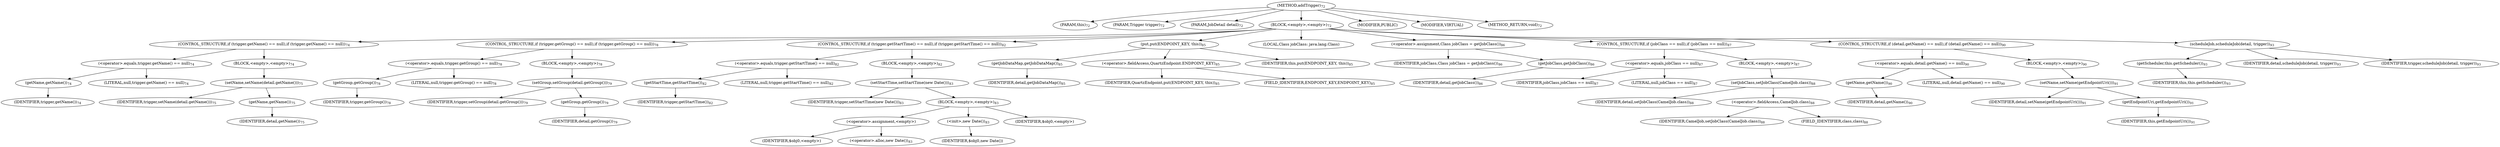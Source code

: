 digraph "addTrigger" {  
"152" [label = <(METHOD,addTrigger)<SUB>72</SUB>> ]
"9" [label = <(PARAM,this)<SUB>72</SUB>> ]
"153" [label = <(PARAM,Trigger trigger)<SUB>72</SUB>> ]
"154" [label = <(PARAM,JobDetail detail)<SUB>72</SUB>> ]
"155" [label = <(BLOCK,&lt;empty&gt;,&lt;empty&gt;)<SUB>72</SUB>> ]
"156" [label = <(CONTROL_STRUCTURE,if (trigger.getName() == null),if (trigger.getName() == null))<SUB>74</SUB>> ]
"157" [label = <(&lt;operator&gt;.equals,trigger.getName() == null)<SUB>74</SUB>> ]
"158" [label = <(getName,getName())<SUB>74</SUB>> ]
"159" [label = <(IDENTIFIER,trigger,getName())<SUB>74</SUB>> ]
"160" [label = <(LITERAL,null,trigger.getName() == null)<SUB>74</SUB>> ]
"161" [label = <(BLOCK,&lt;empty&gt;,&lt;empty&gt;)<SUB>74</SUB>> ]
"162" [label = <(setName,setName(detail.getName()))<SUB>75</SUB>> ]
"163" [label = <(IDENTIFIER,trigger,setName(detail.getName()))<SUB>75</SUB>> ]
"164" [label = <(getName,getName())<SUB>75</SUB>> ]
"165" [label = <(IDENTIFIER,detail,getName())<SUB>75</SUB>> ]
"166" [label = <(CONTROL_STRUCTURE,if (trigger.getGroup() == null),if (trigger.getGroup() == null))<SUB>78</SUB>> ]
"167" [label = <(&lt;operator&gt;.equals,trigger.getGroup() == null)<SUB>78</SUB>> ]
"168" [label = <(getGroup,getGroup())<SUB>78</SUB>> ]
"169" [label = <(IDENTIFIER,trigger,getGroup())<SUB>78</SUB>> ]
"170" [label = <(LITERAL,null,trigger.getGroup() == null)<SUB>78</SUB>> ]
"171" [label = <(BLOCK,&lt;empty&gt;,&lt;empty&gt;)<SUB>78</SUB>> ]
"172" [label = <(setGroup,setGroup(detail.getGroup()))<SUB>79</SUB>> ]
"173" [label = <(IDENTIFIER,trigger,setGroup(detail.getGroup()))<SUB>79</SUB>> ]
"174" [label = <(getGroup,getGroup())<SUB>79</SUB>> ]
"175" [label = <(IDENTIFIER,detail,getGroup())<SUB>79</SUB>> ]
"176" [label = <(CONTROL_STRUCTURE,if (trigger.getStartTime() == null),if (trigger.getStartTime() == null))<SUB>82</SUB>> ]
"177" [label = <(&lt;operator&gt;.equals,trigger.getStartTime() == null)<SUB>82</SUB>> ]
"178" [label = <(getStartTime,getStartTime())<SUB>82</SUB>> ]
"179" [label = <(IDENTIFIER,trigger,getStartTime())<SUB>82</SUB>> ]
"180" [label = <(LITERAL,null,trigger.getStartTime() == null)<SUB>82</SUB>> ]
"181" [label = <(BLOCK,&lt;empty&gt;,&lt;empty&gt;)<SUB>82</SUB>> ]
"182" [label = <(setStartTime,setStartTime(new Date()))<SUB>83</SUB>> ]
"183" [label = <(IDENTIFIER,trigger,setStartTime(new Date()))<SUB>83</SUB>> ]
"184" [label = <(BLOCK,&lt;empty&gt;,&lt;empty&gt;)<SUB>83</SUB>> ]
"185" [label = <(&lt;operator&gt;.assignment,&lt;empty&gt;)> ]
"186" [label = <(IDENTIFIER,$obj0,&lt;empty&gt;)> ]
"187" [label = <(&lt;operator&gt;.alloc,new Date())<SUB>83</SUB>> ]
"188" [label = <(&lt;init&gt;,new Date())<SUB>83</SUB>> ]
"189" [label = <(IDENTIFIER,$obj0,new Date())> ]
"190" [label = <(IDENTIFIER,$obj0,&lt;empty&gt;)> ]
"191" [label = <(put,put(ENDPOINT_KEY, this))<SUB>85</SUB>> ]
"192" [label = <(getJobDataMap,getJobDataMap())<SUB>85</SUB>> ]
"193" [label = <(IDENTIFIER,detail,getJobDataMap())<SUB>85</SUB>> ]
"194" [label = <(&lt;operator&gt;.fieldAccess,QuartzEndpoint.ENDPOINT_KEY)<SUB>85</SUB>> ]
"195" [label = <(IDENTIFIER,QuartzEndpoint,put(ENDPOINT_KEY, this))<SUB>85</SUB>> ]
"196" [label = <(FIELD_IDENTIFIER,ENDPOINT_KEY,ENDPOINT_KEY)<SUB>85</SUB>> ]
"8" [label = <(IDENTIFIER,this,put(ENDPOINT_KEY, this))<SUB>85</SUB>> ]
"197" [label = <(LOCAL,Class jobClass: java.lang.Class)> ]
"198" [label = <(&lt;operator&gt;.assignment,Class jobClass = getJobClass())<SUB>86</SUB>> ]
"199" [label = <(IDENTIFIER,jobClass,Class jobClass = getJobClass())<SUB>86</SUB>> ]
"200" [label = <(getJobClass,getJobClass())<SUB>86</SUB>> ]
"201" [label = <(IDENTIFIER,detail,getJobClass())<SUB>86</SUB>> ]
"202" [label = <(CONTROL_STRUCTURE,if (jobClass == null),if (jobClass == null))<SUB>87</SUB>> ]
"203" [label = <(&lt;operator&gt;.equals,jobClass == null)<SUB>87</SUB>> ]
"204" [label = <(IDENTIFIER,jobClass,jobClass == null)<SUB>87</SUB>> ]
"205" [label = <(LITERAL,null,jobClass == null)<SUB>87</SUB>> ]
"206" [label = <(BLOCK,&lt;empty&gt;,&lt;empty&gt;)<SUB>87</SUB>> ]
"207" [label = <(setJobClass,setJobClass(CamelJob.class))<SUB>88</SUB>> ]
"208" [label = <(IDENTIFIER,detail,setJobClass(CamelJob.class))<SUB>88</SUB>> ]
"209" [label = <(&lt;operator&gt;.fieldAccess,CamelJob.class)<SUB>88</SUB>> ]
"210" [label = <(IDENTIFIER,CamelJob,setJobClass(CamelJob.class))<SUB>88</SUB>> ]
"211" [label = <(FIELD_IDENTIFIER,class,class)<SUB>88</SUB>> ]
"212" [label = <(CONTROL_STRUCTURE,if (detail.getName() == null),if (detail.getName() == null))<SUB>90</SUB>> ]
"213" [label = <(&lt;operator&gt;.equals,detail.getName() == null)<SUB>90</SUB>> ]
"214" [label = <(getName,getName())<SUB>90</SUB>> ]
"215" [label = <(IDENTIFIER,detail,getName())<SUB>90</SUB>> ]
"216" [label = <(LITERAL,null,detail.getName() == null)<SUB>90</SUB>> ]
"217" [label = <(BLOCK,&lt;empty&gt;,&lt;empty&gt;)<SUB>90</SUB>> ]
"218" [label = <(setName,setName(getEndpointUri()))<SUB>91</SUB>> ]
"219" [label = <(IDENTIFIER,detail,setName(getEndpointUri()))<SUB>91</SUB>> ]
"220" [label = <(getEndpointUri,getEndpointUri())<SUB>91</SUB>> ]
"10" [label = <(IDENTIFIER,this,getEndpointUri())<SUB>91</SUB>> ]
"221" [label = <(scheduleJob,scheduleJob(detail, trigger))<SUB>93</SUB>> ]
"222" [label = <(getScheduler,this.getScheduler())<SUB>93</SUB>> ]
"11" [label = <(IDENTIFIER,this,this.getScheduler())<SUB>93</SUB>> ]
"223" [label = <(IDENTIFIER,detail,scheduleJob(detail, trigger))<SUB>93</SUB>> ]
"224" [label = <(IDENTIFIER,trigger,scheduleJob(detail, trigger))<SUB>93</SUB>> ]
"225" [label = <(MODIFIER,PUBLIC)> ]
"226" [label = <(MODIFIER,VIRTUAL)> ]
"227" [label = <(METHOD_RETURN,void)<SUB>72</SUB>> ]
  "152" -> "9" 
  "152" -> "153" 
  "152" -> "154" 
  "152" -> "155" 
  "152" -> "225" 
  "152" -> "226" 
  "152" -> "227" 
  "155" -> "156" 
  "155" -> "166" 
  "155" -> "176" 
  "155" -> "191" 
  "155" -> "197" 
  "155" -> "198" 
  "155" -> "202" 
  "155" -> "212" 
  "155" -> "221" 
  "156" -> "157" 
  "156" -> "161" 
  "157" -> "158" 
  "157" -> "160" 
  "158" -> "159" 
  "161" -> "162" 
  "162" -> "163" 
  "162" -> "164" 
  "164" -> "165" 
  "166" -> "167" 
  "166" -> "171" 
  "167" -> "168" 
  "167" -> "170" 
  "168" -> "169" 
  "171" -> "172" 
  "172" -> "173" 
  "172" -> "174" 
  "174" -> "175" 
  "176" -> "177" 
  "176" -> "181" 
  "177" -> "178" 
  "177" -> "180" 
  "178" -> "179" 
  "181" -> "182" 
  "182" -> "183" 
  "182" -> "184" 
  "184" -> "185" 
  "184" -> "188" 
  "184" -> "190" 
  "185" -> "186" 
  "185" -> "187" 
  "188" -> "189" 
  "191" -> "192" 
  "191" -> "194" 
  "191" -> "8" 
  "192" -> "193" 
  "194" -> "195" 
  "194" -> "196" 
  "198" -> "199" 
  "198" -> "200" 
  "200" -> "201" 
  "202" -> "203" 
  "202" -> "206" 
  "203" -> "204" 
  "203" -> "205" 
  "206" -> "207" 
  "207" -> "208" 
  "207" -> "209" 
  "209" -> "210" 
  "209" -> "211" 
  "212" -> "213" 
  "212" -> "217" 
  "213" -> "214" 
  "213" -> "216" 
  "214" -> "215" 
  "217" -> "218" 
  "218" -> "219" 
  "218" -> "220" 
  "220" -> "10" 
  "221" -> "222" 
  "221" -> "223" 
  "221" -> "224" 
  "222" -> "11" 
}
